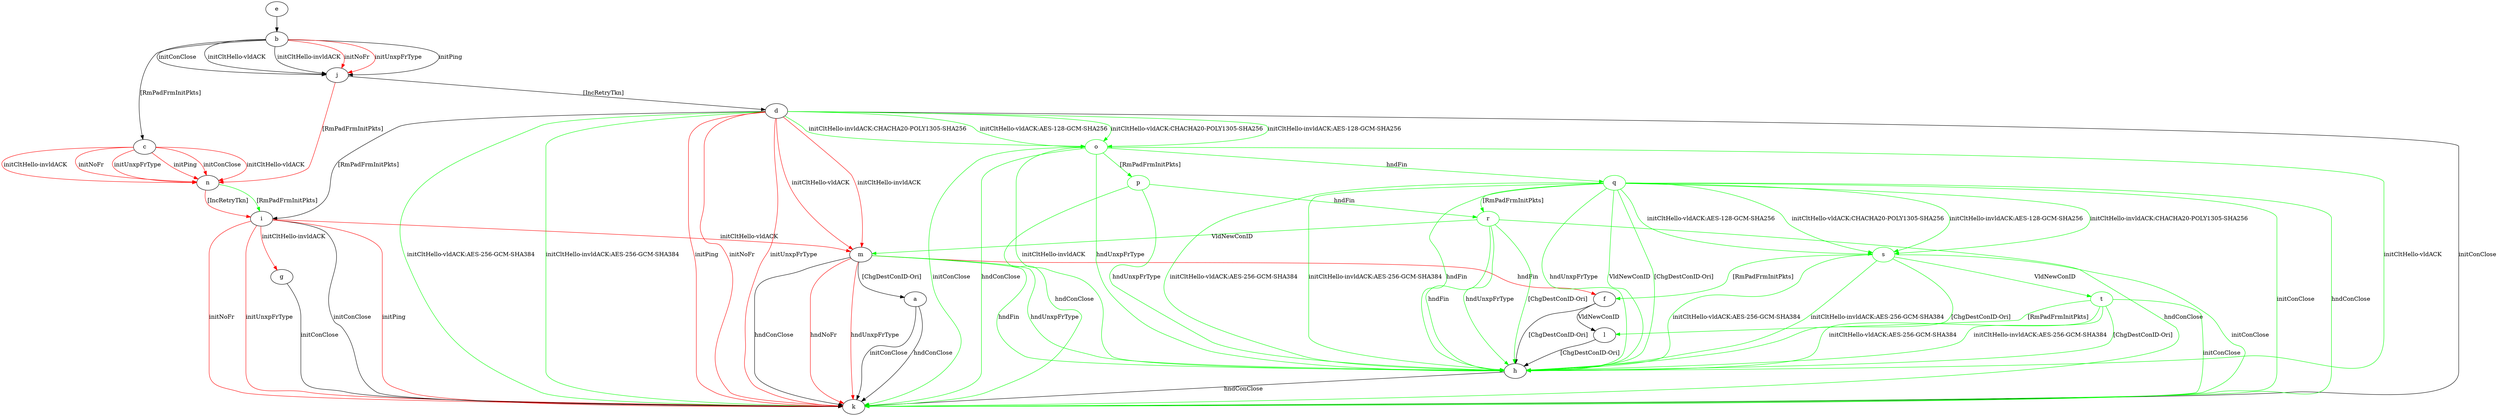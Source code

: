 digraph "" {
	a -> k	[key=0,
		label="initConClose "];
	a -> k	[key=1,
		label="hndConClose "];
	b -> c	[key=0,
		label="[RmPadFrmInitPkts] "];
	b -> j	[key=0,
		label="initPing "];
	b -> j	[key=1,
		label="initConClose "];
	b -> j	[key=2,
		label="initCltHello-vldACK "];
	b -> j	[key=3,
		label="initCltHello-invldACK "];
	b -> j	[key=4,
		color=red,
		label="initNoFr "];
	b -> j	[key=5,
		color=red,
		label="initUnxpFrType "];
	c -> n	[key=0,
		color=red,
		label="initPing "];
	c -> n	[key=1,
		color=red,
		label="initConClose "];
	c -> n	[key=2,
		color=red,
		label="initCltHello-vldACK "];
	c -> n	[key=3,
		color=red,
		label="initCltHello-invldACK "];
	c -> n	[key=4,
		color=red,
		label="initNoFr "];
	c -> n	[key=5,
		color=red,
		label="initUnxpFrType "];
	d -> i	[key=0,
		label="[RmPadFrmInitPkts] "];
	d -> k	[key=0,
		label="initConClose "];
	d -> k	[key=1,
		color=green,
		label="initCltHello-vldACK:AES-256-GCM-SHA384 "];
	d -> k	[key=2,
		color=green,
		label="initCltHello-invldACK:AES-256-GCM-SHA384 "];
	d -> k	[key=3,
		color=red,
		label="initPing "];
	d -> k	[key=4,
		color=red,
		label="initNoFr "];
	d -> k	[key=5,
		color=red,
		label="initUnxpFrType "];
	d -> m	[key=0,
		color=red,
		label="initCltHello-vldACK "];
	d -> m	[key=1,
		color=red,
		label="initCltHello-invldACK "];
	o	[color=green];
	d -> o	[key=0,
		color=green,
		label="initCltHello-vldACK:AES-128-GCM-SHA256 "];
	d -> o	[key=1,
		color=green,
		label="initCltHello-vldACK:CHACHA20-POLY1305-SHA256 "];
	d -> o	[key=2,
		color=green,
		label="initCltHello-invldACK:AES-128-GCM-SHA256 "];
	d -> o	[key=3,
		color=green,
		label="initCltHello-invldACK:CHACHA20-POLY1305-SHA256 "];
	e -> b	[key=0];
	f -> h	[key=0,
		label="[ChgDestConID-Ori] "];
	f -> l	[key=0,
		label="VldNewConID "];
	g -> k	[key=0,
		label="initConClose "];
	h -> k	[key=0,
		label="hndConClose "];
	i -> g	[key=0,
		color=red,
		label="initCltHello-invldACK "];
	i -> k	[key=0,
		label="initConClose "];
	i -> k	[key=1,
		color=red,
		label="initPing "];
	i -> k	[key=2,
		color=red,
		label="initNoFr "];
	i -> k	[key=3,
		color=red,
		label="initUnxpFrType "];
	i -> m	[key=0,
		color=red,
		label="initCltHello-vldACK "];
	j -> d	[key=0,
		label="[IncRetryTkn] "];
	j -> n	[key=0,
		color=red,
		label="[RmPadFrmInitPkts] "];
	l -> h	[key=0,
		label="[ChgDestConID-Ori] "];
	m -> a	[key=0,
		label="[ChgDestConID-Ori] "];
	m -> f	[key=0,
		color=red,
		label="hndFin "];
	m -> h	[key=0,
		color=green,
		label="hndFin "];
	m -> h	[key=1,
		color=green,
		label="hndUnxpFrType "];
	m -> k	[key=0,
		label="hndConClose "];
	m -> k	[key=1,
		color=red,
		label="hndNoFr "];
	m -> k	[key=2,
		color=red,
		label="hndUnxpFrType "];
	n -> i	[key=0,
		color=green,
		label="[RmPadFrmInitPkts] "];
	n -> i	[key=1,
		color=red,
		label="[IncRetryTkn] "];
	o -> h	[key=0,
		color=green,
		label="initCltHello-vldACK "];
	o -> h	[key=1,
		color=green,
		label="initCltHello-invldACK "];
	o -> h	[key=2,
		color=green,
		label="hndUnxpFrType "];
	o -> k	[key=0,
		color=green,
		label="initConClose "];
	o -> k	[key=1,
		color=green,
		label="hndConClose "];
	p	[color=green];
	o -> p	[key=0,
		color=green,
		label="[RmPadFrmInitPkts] "];
	q	[color=green];
	o -> q	[key=0,
		color=green,
		label="hndFin "];
	p -> h	[key=0,
		color=green,
		label="hndUnxpFrType "];
	p -> k	[key=0,
		color=green,
		label="hndConClose "];
	r	[color=green];
	p -> r	[key=0,
		color=green,
		label="hndFin "];
	q -> h	[key=0,
		color=green,
		label="initCltHello-vldACK:AES-256-GCM-SHA384 "];
	q -> h	[key=1,
		color=green,
		label="initCltHello-invldACK:AES-256-GCM-SHA384 "];
	q -> h	[key=2,
		color=green,
		label="hndFin "];
	q -> h	[key=3,
		color=green,
		label="hndUnxpFrType "];
	q -> h	[key=4,
		color=green,
		label="VldNewConID "];
	q -> h	[key=5,
		color=green,
		label="[ChgDestConID-Ori] "];
	q -> k	[key=0,
		color=green,
		label="initConClose "];
	q -> k	[key=1,
		color=green,
		label="hndConClose "];
	q -> r	[key=0,
		color=green,
		label="[RmPadFrmInitPkts] "];
	s	[color=green];
	q -> s	[key=0,
		color=green,
		label="initCltHello-vldACK:AES-128-GCM-SHA256 "];
	q -> s	[key=1,
		color=green,
		label="initCltHello-vldACK:CHACHA20-POLY1305-SHA256 "];
	q -> s	[key=2,
		color=green,
		label="initCltHello-invldACK:AES-128-GCM-SHA256 "];
	q -> s	[key=3,
		color=green,
		label="initCltHello-invldACK:CHACHA20-POLY1305-SHA256 "];
	r -> h	[key=0,
		color=green,
		label="hndFin "];
	r -> h	[key=1,
		color=green,
		label="hndUnxpFrType "];
	r -> h	[key=2,
		color=green,
		label="[ChgDestConID-Ori] "];
	r -> k	[key=0,
		color=green,
		label="hndConClose "];
	r -> m	[key=0,
		color=green,
		label="VldNewConID "];
	s -> f	[key=0,
		color=green,
		label="[RmPadFrmInitPkts] "];
	s -> h	[key=0,
		color=green,
		label="initCltHello-vldACK:AES-256-GCM-SHA384 "];
	s -> h	[key=1,
		color=green,
		label="initCltHello-invldACK:AES-256-GCM-SHA384 "];
	s -> h	[key=2,
		color=green,
		label="[ChgDestConID-Ori] "];
	s -> k	[key=0,
		color=green,
		label="initConClose "];
	t	[color=green];
	s -> t	[key=0,
		color=green,
		label="VldNewConID "];
	t -> h	[key=0,
		color=green,
		label="initCltHello-vldACK:AES-256-GCM-SHA384 "];
	t -> h	[key=1,
		color=green,
		label="initCltHello-invldACK:AES-256-GCM-SHA384 "];
	t -> h	[key=2,
		color=green,
		label="[ChgDestConID-Ori] "];
	t -> k	[key=0,
		color=green,
		label="initConClose "];
	t -> l	[key=0,
		color=green,
		label="[RmPadFrmInitPkts] "];
}
